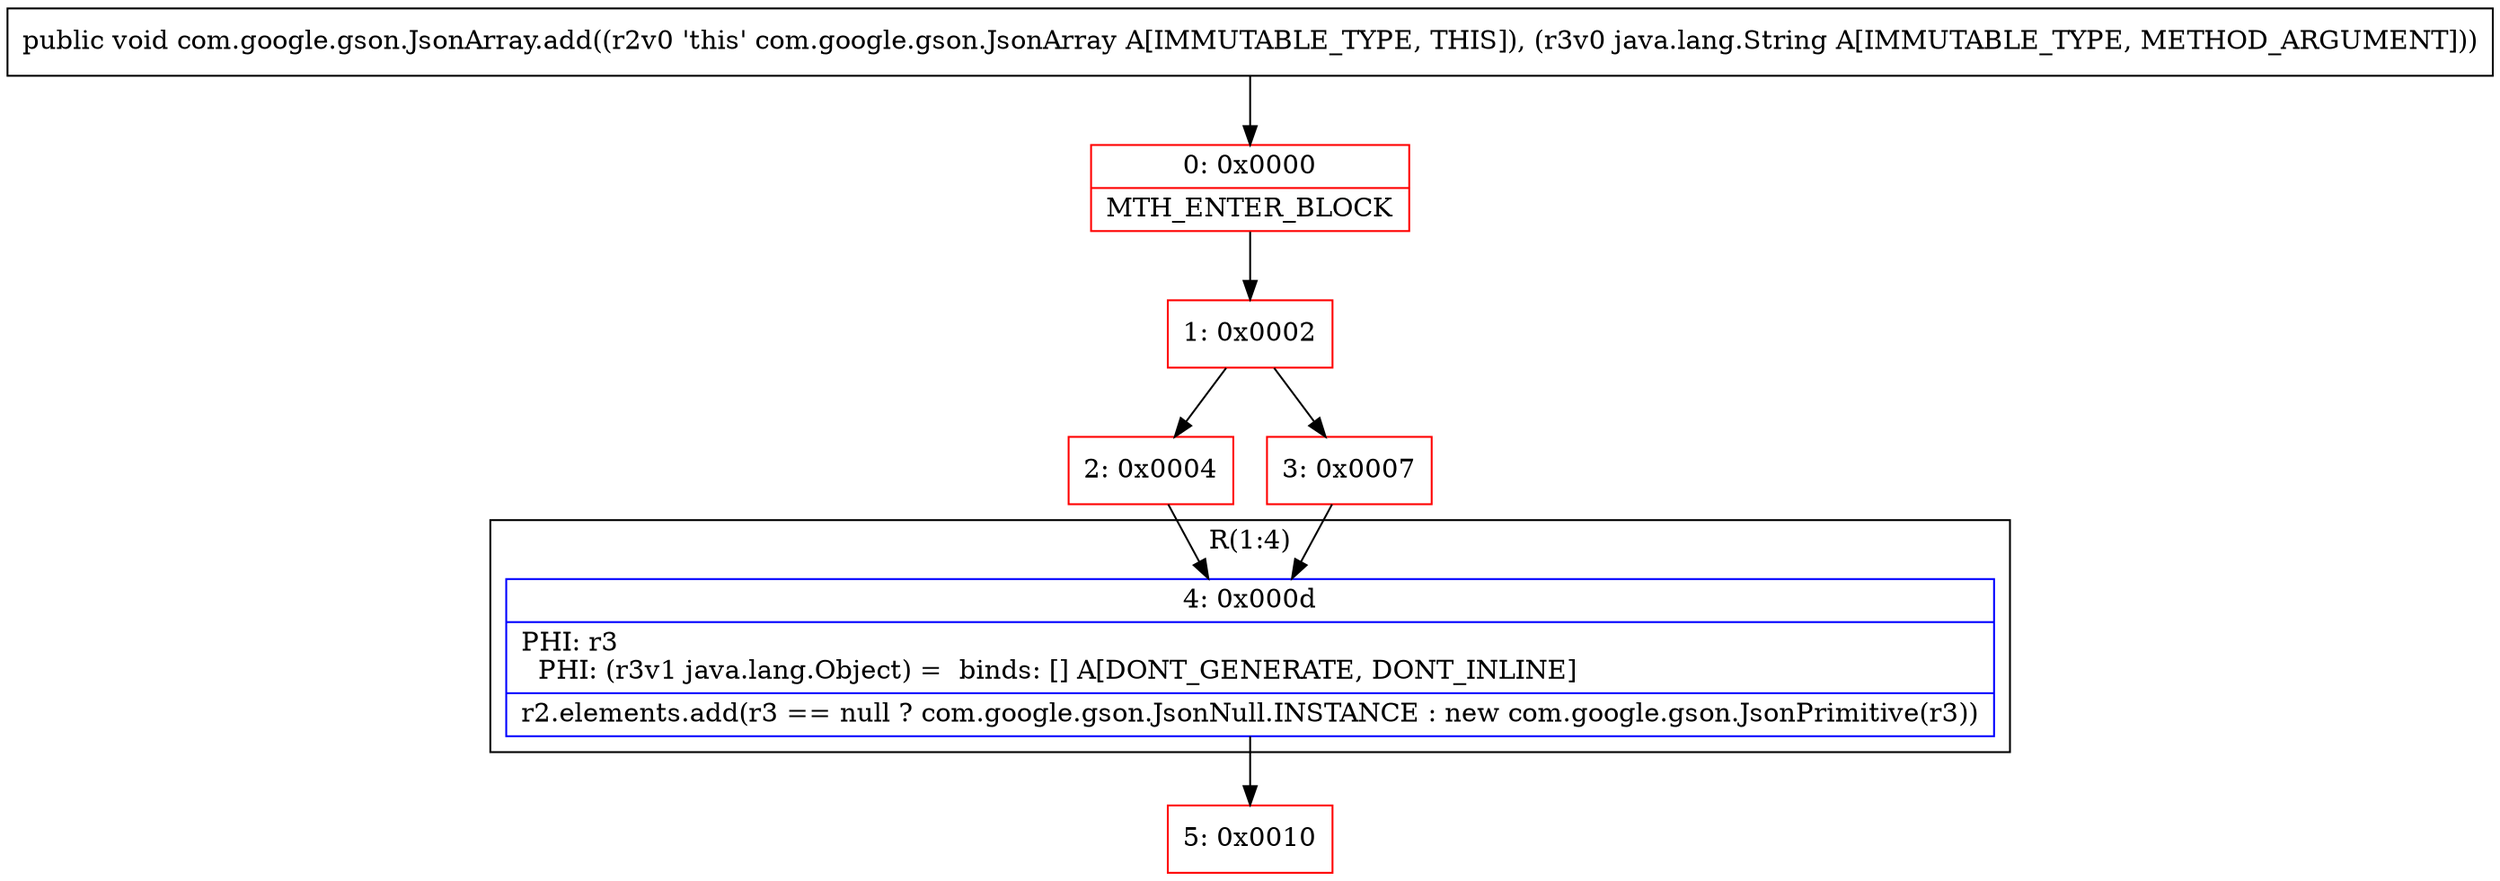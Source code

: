 digraph "CFG forcom.google.gson.JsonArray.add(Ljava\/lang\/String;)V" {
subgraph cluster_Region_1586448895 {
label = "R(1:4)";
node [shape=record,color=blue];
Node_4 [shape=record,label="{4\:\ 0x000d|PHI: r3 \l  PHI: (r3v1 java.lang.Object) =  binds: [] A[DONT_GENERATE, DONT_INLINE]\l|r2.elements.add(r3 == null ? com.google.gson.JsonNull.INSTANCE : new com.google.gson.JsonPrimitive(r3))\l}"];
}
Node_0 [shape=record,color=red,label="{0\:\ 0x0000|MTH_ENTER_BLOCK\l}"];
Node_1 [shape=record,color=red,label="{1\:\ 0x0002}"];
Node_2 [shape=record,color=red,label="{2\:\ 0x0004}"];
Node_3 [shape=record,color=red,label="{3\:\ 0x0007}"];
Node_5 [shape=record,color=red,label="{5\:\ 0x0010}"];
MethodNode[shape=record,label="{public void com.google.gson.JsonArray.add((r2v0 'this' com.google.gson.JsonArray A[IMMUTABLE_TYPE, THIS]), (r3v0 java.lang.String A[IMMUTABLE_TYPE, METHOD_ARGUMENT])) }"];
MethodNode -> Node_0;
Node_4 -> Node_5;
Node_0 -> Node_1;
Node_1 -> Node_2;
Node_1 -> Node_3;
Node_2 -> Node_4;
Node_3 -> Node_4;
}

